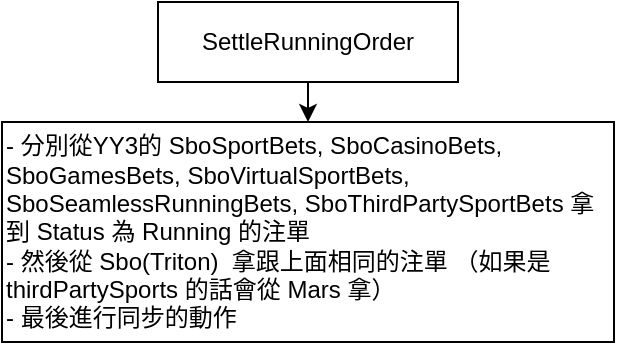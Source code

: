 <mxfile>
    <diagram id="LnBsf-dXArW5KWfcUuB2" name="Page-1">
        <mxGraphModel dx="348" dy="571" grid="1" gridSize="10" guides="1" tooltips="1" connect="1" arrows="1" fold="1" page="1" pageScale="1" pageWidth="827" pageHeight="1169" math="0" shadow="0">
            <root>
                <mxCell id="0"/>
                <mxCell id="1" parent="0"/>
                <mxCell id="5" value="" style="edgeStyle=none;html=1;" edge="1" parent="1" source="3" target="4">
                    <mxGeometry relative="1" as="geometry"/>
                </mxCell>
                <mxCell id="3" value="SettleRunningOrder" style="whiteSpace=wrap;html=1;rounded=0;align=center;" parent="1" vertex="1">
                    <mxGeometry x="320" y="30" width="150" height="40" as="geometry"/>
                </mxCell>
                <mxCell id="4" value="- 分別從YY3的 SboSportBets, SboCasinoBets, SboGamesBets, SboVirtualSportBets, SboSeamlessRunningBets, SboThirdPartySportBets 拿到 Status 為 Running 的注單&lt;br&gt;- 然後從 Sbo(Triton)&amp;nbsp; 拿跟上面相同的注單 （如果是thirdPartySports 的話會從 Mars 拿）&lt;br&gt;- 最後進行同步的動作" style="whiteSpace=wrap;html=1;rounded=0;align=left;" vertex="1" parent="1">
                    <mxGeometry x="242" y="90" width="306" height="110" as="geometry"/>
                </mxCell>
            </root>
        </mxGraphModel>
    </diagram>
</mxfile>